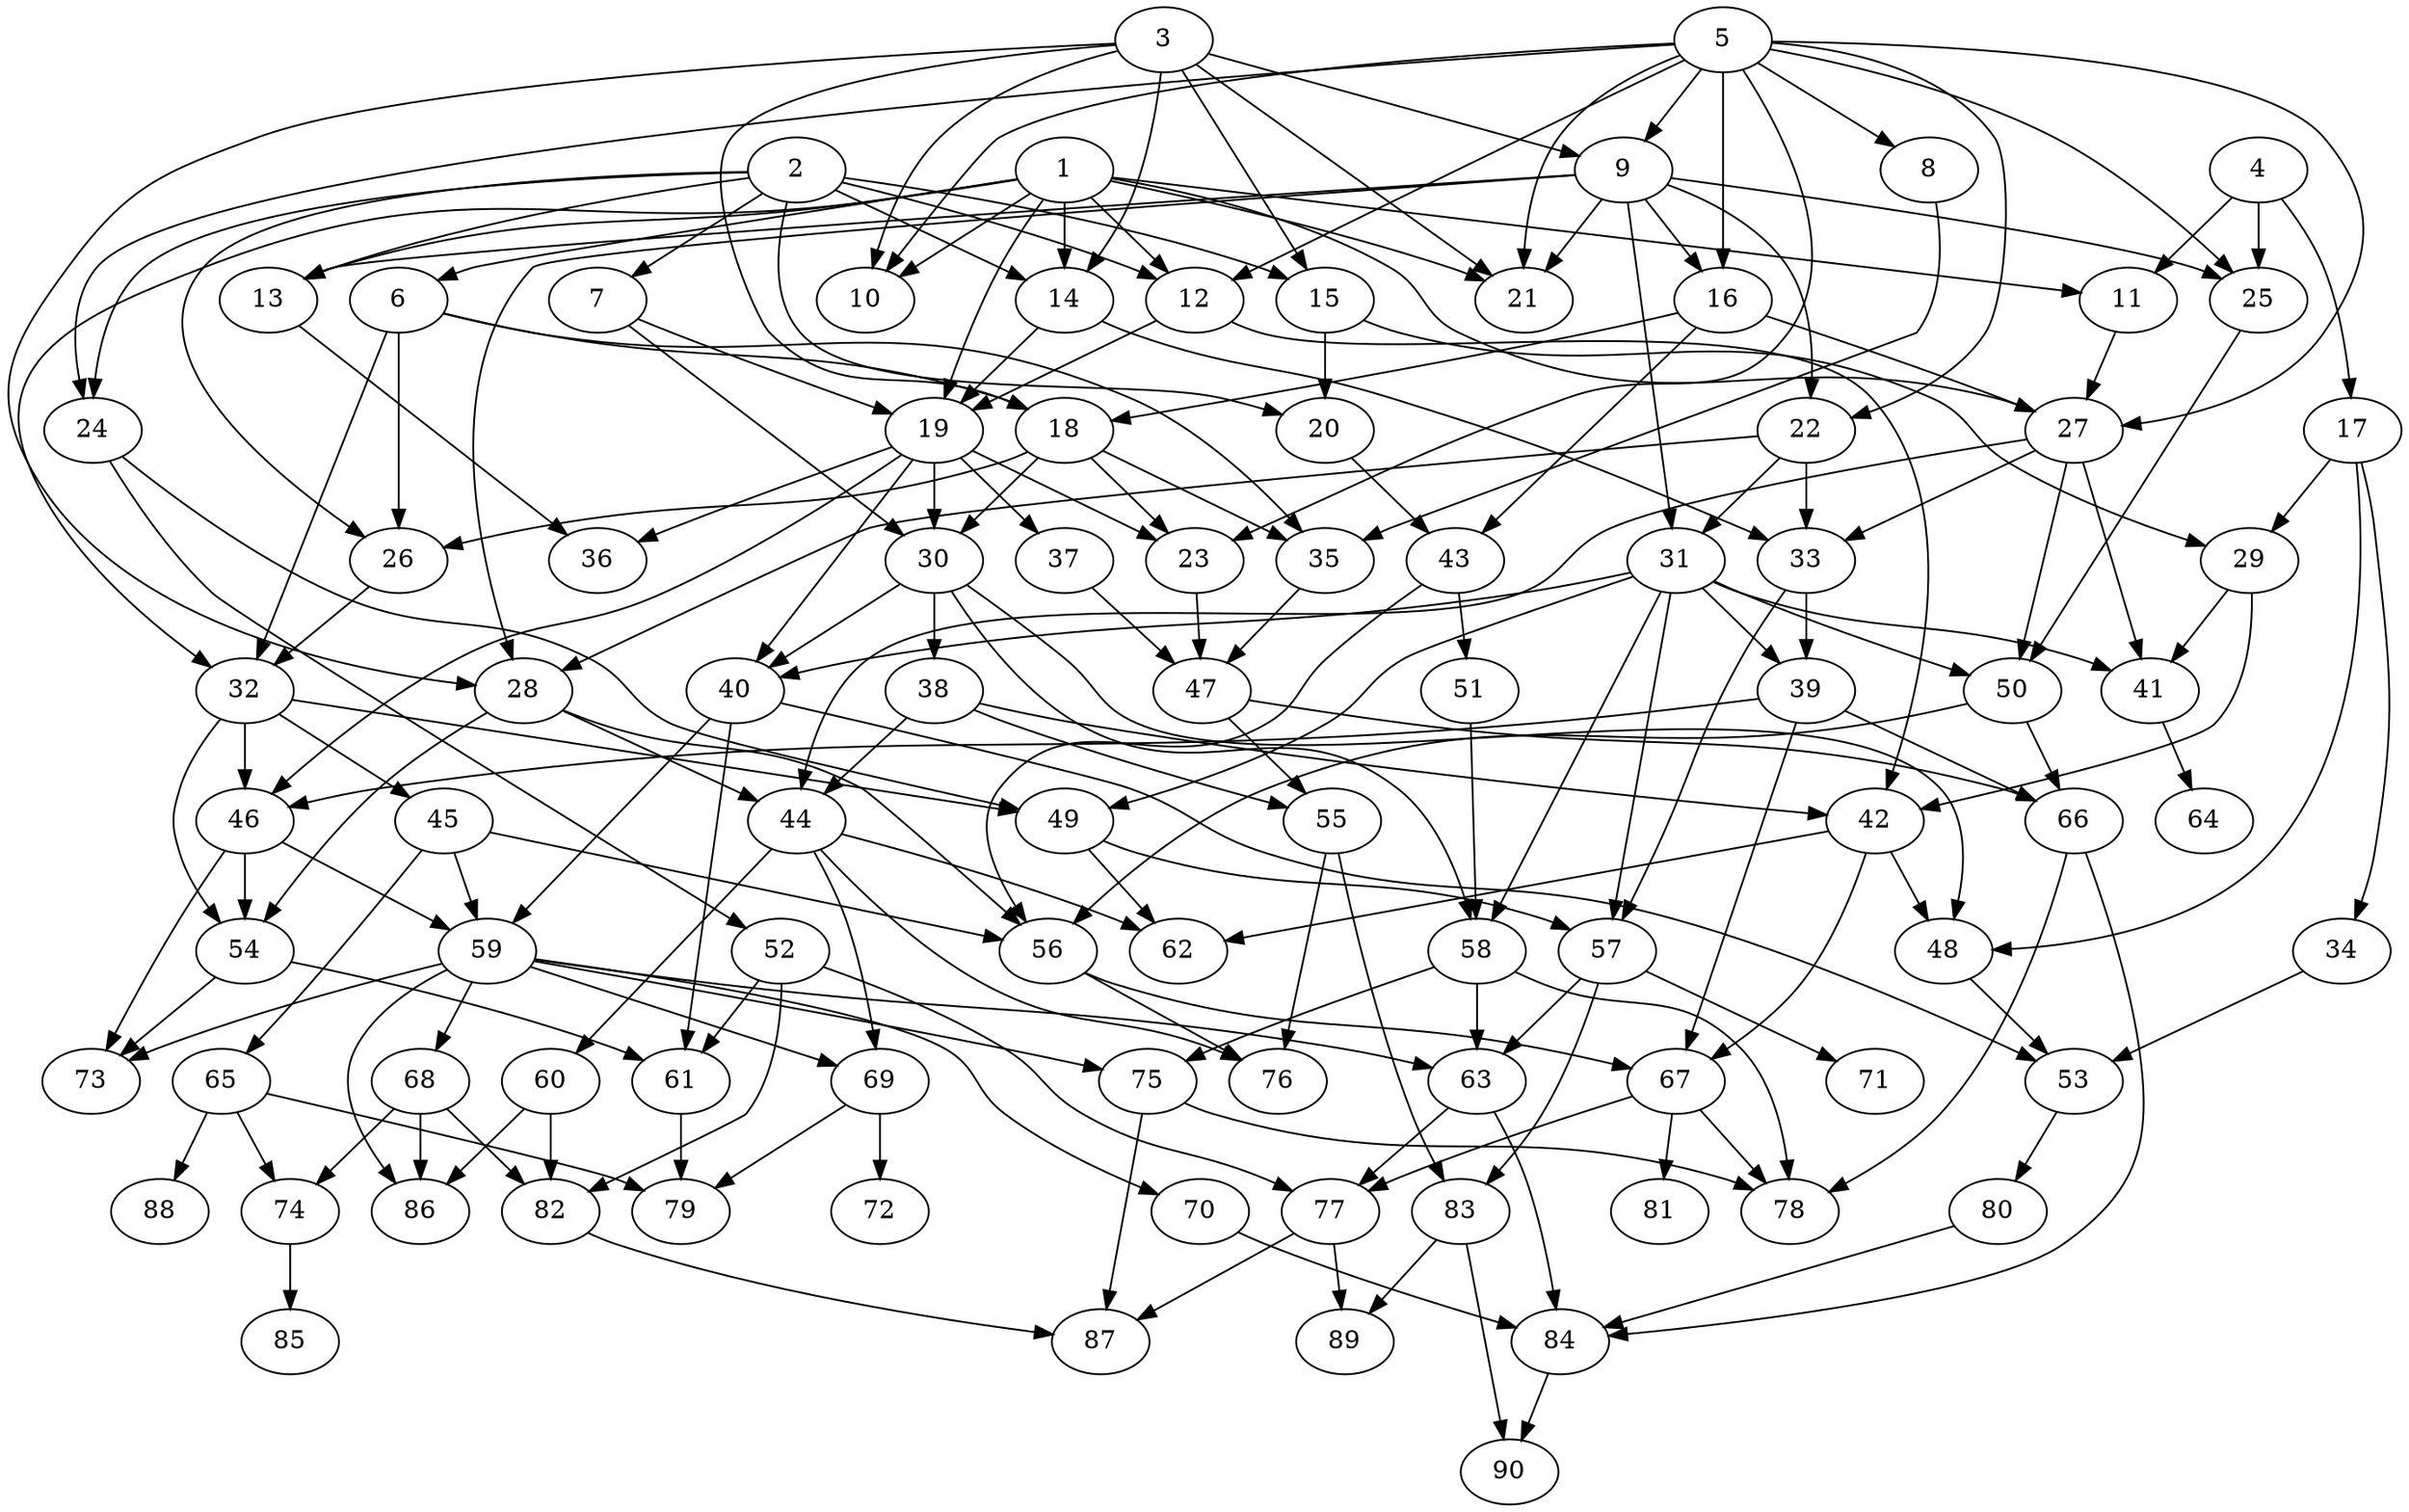 // DAG automatically generated by daggen at Wed Apr 12 12:21:35 2017
// ./daggen --dot -n 90 --jump=5 --fat=0.4 --regularity=0.2 --density=0.6 
digraph G {
  1 [size="803706564967", alpha="0.12"]
  1 -> 6 [size ="838860800"]
  1 -> 10 [size ="838860800"]
  1 -> 11 [size ="838860800"]
  1 -> 12 [size ="838860800"]
  1 -> 13 [size ="838860800"]
  1 -> 14 [size ="838860800"]
  1 -> 19 [size ="838860800"]
  1 -> 21 [size ="838860800"]
  1 -> 27 [size ="838860800"]
  1 -> 32 [size ="838860800"]
  2 [size="28785795856", alpha="0.07"]
  2 -> 7 [size ="838860800"]
  2 -> 12 [size ="838860800"]
  2 -> 13 [size ="838860800"]
  2 -> 14 [size ="838860800"]
  2 -> 15 [size ="838860800"]
  2 -> 20 [size ="838860800"]
  2 -> 24 [size ="838860800"]
  2 -> 26 [size ="838860800"]
  3 [size="2051312660", alpha="0.15"]
  3 -> 9 [size ="75497472"]
  3 -> 10 [size ="75497472"]
  3 -> 14 [size ="75497472"]
  3 -> 15 [size ="75497472"]
  3 -> 18 [size ="75497472"]
  3 -> 21 [size ="75497472"]
  3 -> 28 [size ="75497472"]
  4 [size="210456567371", alpha="0.17"]
  4 -> 11 [size ="679477248"]
  4 -> 17 [size ="679477248"]
  4 -> 25 [size ="679477248"]
  5 [size="46765454029", alpha="0.02"]
  5 -> 8 [size ="33554432"]
  5 -> 9 [size ="33554432"]
  5 -> 10 [size ="33554432"]
  5 -> 12 [size ="33554432"]
  5 -> 16 [size ="33554432"]
  5 -> 21 [size ="33554432"]
  5 -> 22 [size ="33554432"]
  5 -> 23 [size ="33554432"]
  5 -> 24 [size ="33554432"]
  5 -> 25 [size ="33554432"]
  5 -> 27 [size ="33554432"]
  6 [size="15405033144", alpha="0.08"]
  6 -> 18 [size ="536870912"]
  6 -> 26 [size ="536870912"]
  6 -> 32 [size ="536870912"]
  6 -> 35 [size ="536870912"]
  7 [size="686379995784", alpha="0.10"]
  7 -> 19 [size ="838860800"]
  7 -> 30 [size ="838860800"]
  8 [size="134217728000", alpha="0.07"]
  8 -> 35 [size ="209715200"]
  9 [size="68719476736", alpha="0.03"]
  9 -> 13 [size ="134217728"]
  9 -> 16 [size ="134217728"]
  9 -> 21 [size ="134217728"]
  9 -> 22 [size ="134217728"]
  9 -> 25 [size ="134217728"]
  9 -> 28 [size ="134217728"]
  9 -> 31 [size ="134217728"]
  10 [size="23837130093", alpha="0.17"]
  11 [size="2544397353", alpha="0.01"]
  11 -> 27 [size ="134217728"]
  12 [size="6855775438", alpha="0.06"]
  12 -> 19 [size ="134217728"]
  12 -> 42 [size ="134217728"]
  13 [size="218374770172", alpha="0.10"]
  13 -> 36 [size ="536870912"]
  14 [size="15199780249", alpha="0.09"]
  14 -> 19 [size ="301989888"]
  14 -> 33 [size ="301989888"]
  15 [size="58774263057", alpha="0.11"]
  15 -> 20 [size ="75497472"]
  15 -> 29 [size ="75497472"]
  16 [size="3279665396", alpha="0.09"]
  16 -> 18 [size ="75497472"]
  16 -> 27 [size ="75497472"]
  16 -> 43 [size ="75497472"]
  17 [size="782757789696", alpha="0.09"]
  17 -> 29 [size ="679477248"]
  17 -> 34 [size ="679477248"]
  17 -> 48 [size ="679477248"]
  18 [size="6789442846", alpha="0.18"]
  18 -> 23 [size ="536870912"]
  18 -> 26 [size ="536870912"]
  18 -> 30 [size ="536870912"]
  18 -> 35 [size ="536870912"]
  19 [size="68719476736", alpha="0.11"]
  19 -> 23 [size ="134217728"]
  19 -> 30 [size ="134217728"]
  19 -> 36 [size ="134217728"]
  19 -> 37 [size ="134217728"]
  19 -> 40 [size ="134217728"]
  19 -> 46 [size ="134217728"]
  20 [size="368293445632", alpha="0.08"]
  20 -> 43 [size ="411041792"]
  21 [size="20029189541", alpha="0.09"]
  22 [size="37584196348", alpha="0.04"]
  22 -> 28 [size ="33554432"]
  22 -> 31 [size ="33554432"]
  22 -> 33 [size ="33554432"]
  23 [size="7282777538", alpha="0.08"]
  23 -> 47 [size ="134217728"]
  24 [size="231928233984", alpha="0.05"]
  24 -> 49 [size ="301989888"]
  24 -> 52 [size ="301989888"]
  25 [size="162823688499", alpha="0.01"]
  25 -> 50 [size ="209715200"]
  26 [size="481926384147", alpha="0.16"]
  26 -> 32 [size ="301989888"]
  27 [size="40963015524", alpha="0.10"]
  27 -> 33 [size ="679477248"]
  27 -> 41 [size ="679477248"]
  27 -> 44 [size ="679477248"]
  27 -> 50 [size ="679477248"]
  28 [size="259425807108", alpha="0.14"]
  28 -> 44 [size ="536870912"]
  28 -> 54 [size ="536870912"]
  28 -> 56 [size ="536870912"]
  29 [size="388452136629", alpha="0.10"]
  29 -> 41 [size ="301989888"]
  29 -> 42 [size ="301989888"]
  30 [size="78938260953", alpha="0.15"]
  30 -> 38 [size ="301989888"]
  30 -> 40 [size ="301989888"]
  30 -> 48 [size ="301989888"]
  30 -> 58 [size ="301989888"]
  31 [size="587044019141", alpha="0.07"]
  31 -> 39 [size ="679477248"]
  31 -> 40 [size ="679477248"]
  31 -> 41 [size ="679477248"]
  31 -> 49 [size ="679477248"]
  31 -> 50 [size ="679477248"]
  31 -> 57 [size ="679477248"]
  31 -> 58 [size ="679477248"]
  32 [size="298466078", alpha="0.09"]
  32 -> 45 [size ="33554432"]
  32 -> 46 [size ="33554432"]
  32 -> 49 [size ="33554432"]
  32 -> 54 [size ="33554432"]
  33 [size="134217728000", alpha="0.19"]
  33 -> 39 [size ="209715200"]
  33 -> 57 [size ="209715200"]
  34 [size="68719476736", alpha="0.03"]
  34 -> 53 [size ="134217728"]
  35 [size="134217728000", alpha="0.03"]
  35 -> 47 [size ="209715200"]
  36 [size="122308386000", alpha="0.14"]
  37 [size="25932589560", alpha="0.17"]
  37 -> 47 [size ="134217728"]
  38 [size="2013944047", alpha="0.18"]
  38 -> 42 [size ="33554432"]
  38 -> 44 [size ="33554432"]
  38 -> 55 [size ="33554432"]
  39 [size="265710673207", alpha="0.08"]
  39 -> 46 [size ="209715200"]
  39 -> 66 [size ="209715200"]
  39 -> 67 [size ="209715200"]
  40 [size="782757789696", alpha="0.05"]
  40 -> 53 [size ="679477248"]
  40 -> 59 [size ="679477248"]
  40 -> 61 [size ="679477248"]
  41 [size="48417400461", alpha="0.08"]
  41 -> 64 [size ="75497472"]
  42 [size="782757789696", alpha="0.05"]
  42 -> 48 [size ="679477248"]
  42 -> 62 [size ="679477248"]
  42 -> 67 [size ="679477248"]
  43 [size="397345537053", alpha="0.03"]
  43 -> 51 [size ="838860800"]
  43 -> 56 [size ="838860800"]
  44 [size="347981847772", alpha="0.00"]
  44 -> 60 [size ="536870912"]
  44 -> 62 [size ="536870912"]
  44 -> 69 [size ="536870912"]
  44 -> 76 [size ="536870912"]
  45 [size="1669521582", alpha="0.07"]
  45 -> 56 [size ="134217728"]
  45 -> 59 [size ="134217728"]
  45 -> 65 [size ="134217728"]
  46 [size="8589934592", alpha="0.08"]
  46 -> 54 [size ="33554432"]
  46 -> 59 [size ="33554432"]
  46 -> 73 [size ="33554432"]
  47 [size="68719476736", alpha="0.00"]
  47 -> 55 [size ="134217728"]
  47 -> 66 [size ="134217728"]
  48 [size="68719476736", alpha="0.09"]
  48 -> 53 [size ="134217728"]
  49 [size="26194214053", alpha="0.17"]
  49 -> 57 [size ="838860800"]
  49 -> 62 [size ="838860800"]
  50 [size="94056190896", alpha="0.05"]
  50 -> 56 [size ="134217728"]
  50 -> 66 [size ="134217728"]
  51 [size="11768194307", alpha="0.05"]
  51 -> 58 [size ="301989888"]
  52 [size="393539033538", alpha="0.03"]
  52 -> 61 [size ="679477248"]
  52 -> 77 [size ="679477248"]
  52 -> 82 [size ="679477248"]
  53 [size="68719476736", alpha="0.07"]
  53 -> 80 [size ="134217728"]
  54 [size="20877456602", alpha="0.16"]
  54 -> 61 [size ="411041792"]
  54 -> 73 [size ="411041792"]
  55 [size="118113154764", alpha="0.12"]
  55 -> 76 [size ="134217728"]
  55 -> 83 [size ="134217728"]
  56 [size="23052650015", alpha="0.03"]
  56 -> 67 [size ="75497472"]
  56 -> 76 [size ="75497472"]
  57 [size="17248730391", alpha="0.16"]
  57 -> 63 [size ="301989888"]
  57 -> 71 [size ="301989888"]
  57 -> 83 [size ="301989888"]
  58 [size="42950046912", alpha="0.16"]
  58 -> 63 [size ="134217728"]
  58 -> 75 [size ="134217728"]
  58 -> 78 [size ="134217728"]
  59 [size="12980936949", alpha="0.10"]
  59 -> 63 [size ="411041792"]
  59 -> 68 [size ="411041792"]
  59 -> 69 [size ="411041792"]
  59 -> 70 [size ="411041792"]
  59 -> 73 [size ="411041792"]
  59 -> 75 [size ="411041792"]
  59 -> 86 [size ="411041792"]
  60 [size="549755813888", alpha="0.20"]
  60 -> 82 [size ="536870912"]
  60 -> 86 [size ="536870912"]
  61 [size="132053457725", alpha="0.01"]
  61 -> 79 [size ="301989888"]
  62 [size="9269668303", alpha="0.04"]
  63 [size="517883736250", alpha="0.14"]
  63 -> 77 [size ="411041792"]
  63 -> 84 [size ="411041792"]
  64 [size="963891380341", alpha="0.07"]
  65 [size="777435098908", alpha="0.19"]
  65 -> 74 [size ="536870912"]
  65 -> 79 [size ="536870912"]
  65 -> 88 [size ="536870912"]
  66 [size="400023459833", alpha="0.12"]
  66 -> 78 [size ="838860800"]
  66 -> 84 [size ="838860800"]
  67 [size="22442449411", alpha="0.05"]
  67 -> 77 [size ="411041792"]
  67 -> 78 [size ="411041792"]
  67 -> 81 [size ="411041792"]
  68 [size="28991029248", alpha="0.13"]
  68 -> 74 [size ="75497472"]
  68 -> 82 [size ="75497472"]
  68 -> 86 [size ="75497472"]
  69 [size="937113507754", alpha="0.17"]
  69 -> 72 [size ="838860800"]
  69 -> 79 [size ="838860800"]
  70 [size="368293445632", alpha="0.05"]
  70 -> 84 [size ="411041792"]
  71 [size="11521986882", alpha="0.04"]
  72 [size="563906646260", alpha="0.07"]
  73 [size="478818744168", alpha="0.12"]
  74 [size="782757789696", alpha="0.09"]
  74 -> 85 [size ="679477248"]
  75 [size="562044624929", alpha="0.02"]
  75 -> 78 [size ="838860800"]
  75 -> 87 [size ="838860800"]
  76 [size="2112103619", alpha="0.20"]
  77 [size="368293445632", alpha="0.05"]
  77 -> 87 [size ="411041792"]
  77 -> 89 [size ="411041792"]
  78 [size="1977091386", alpha="0.09"]
  79 [size="16946575356", alpha="0.08"]
  80 [size="59965665420", alpha="0.18"]
  80 -> 84 [size ="134217728"]
  81 [size="7809380626", alpha="0.14"]
  82 [size="3644820694", alpha="0.00"]
  82 -> 87 [size ="75497472"]
  83 [size="8589934592", alpha="0.02"]
  83 -> 89 [size ="33554432"]
  83 -> 90 [size ="33554432"]
  84 [size="782757789696", alpha="0.09"]
  84 -> 90 [size ="679477248"]
  85 [size="195895412856", alpha="0.09"]
  86 [size="11172180373", alpha="0.12"]
  87 [size="368293445632", alpha="0.16"]
  88 [size="27215099034", alpha="0.12"]
  89 [size="361052049918", alpha="0.19"]
  90 [size="28628798544", alpha="0.19"]
}
